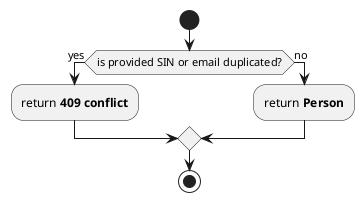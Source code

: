 @startuml

!pragma useVerticalIf on

start

if (is provided SIN or email duplicated?) then (yes)
:return **409 conflict**;

else (no)
:return **Person**;

endif
stop

@enduml

